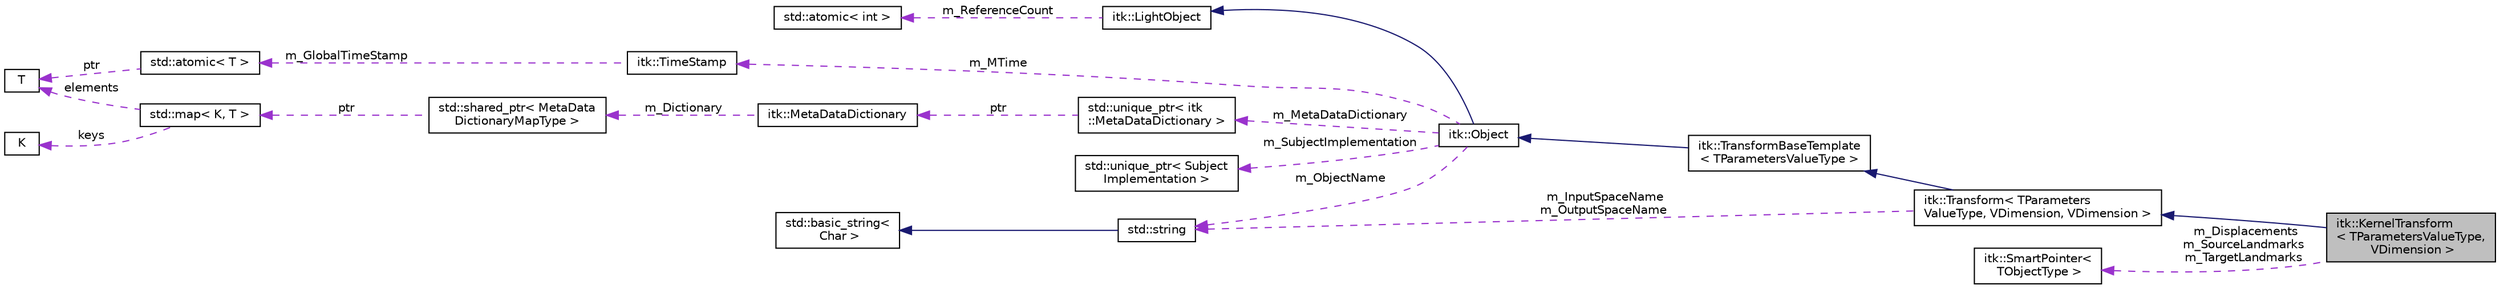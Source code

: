 digraph "itk::KernelTransform&lt; TParametersValueType, VDimension &gt;"
{
 // LATEX_PDF_SIZE
  edge [fontname="Helvetica",fontsize="10",labelfontname="Helvetica",labelfontsize="10"];
  node [fontname="Helvetica",fontsize="10",shape=record];
  rankdir="LR";
  Node1 [label="itk::KernelTransform\l\< TParametersValueType,\l VDimension \>",height=0.2,width=0.4,color="black", fillcolor="grey75", style="filled", fontcolor="black",tooltip=" "];
  Node2 -> Node1 [dir="back",color="midnightblue",fontsize="10",style="solid",fontname="Helvetica"];
  Node2 [label="itk::Transform\< TParameters\lValueType, VDimension, VDimension \>",height=0.2,width=0.4,color="black", fillcolor="white", style="filled",URL="$classitk_1_1Transform.html",tooltip=" "];
  Node3 -> Node2 [dir="back",color="midnightblue",fontsize="10",style="solid",fontname="Helvetica"];
  Node3 [label="itk::TransformBaseTemplate\l\< TParametersValueType \>",height=0.2,width=0.4,color="black", fillcolor="white", style="filled",URL="$classitk_1_1TransformBaseTemplate.html",tooltip=" "];
  Node4 -> Node3 [dir="back",color="midnightblue",fontsize="10",style="solid",fontname="Helvetica"];
  Node4 [label="itk::Object",height=0.2,width=0.4,color="black", fillcolor="white", style="filled",URL="$classitk_1_1Object.html",tooltip="Base class for most ITK classes."];
  Node5 -> Node4 [dir="back",color="midnightblue",fontsize="10",style="solid",fontname="Helvetica"];
  Node5 [label="itk::LightObject",height=0.2,width=0.4,color="black", fillcolor="white", style="filled",URL="$classitk_1_1LightObject.html",tooltip="Light weight base class for most itk classes."];
  Node6 -> Node5 [dir="back",color="darkorchid3",fontsize="10",style="dashed",label=" m_ReferenceCount" ,fontname="Helvetica"];
  Node6 [label="std::atomic\< int \>",height=0.2,width=0.4,color="black", fillcolor="white", style="filled",tooltip=" "];
  Node7 -> Node4 [dir="back",color="darkorchid3",fontsize="10",style="dashed",label=" m_MTime" ,fontname="Helvetica"];
  Node7 [label="itk::TimeStamp",height=0.2,width=0.4,color="black", fillcolor="white", style="filled",URL="$classitk_1_1TimeStamp.html",tooltip="Generate a unique, increasing time value."];
  Node8 -> Node7 [dir="back",color="darkorchid3",fontsize="10",style="dashed",label=" m_GlobalTimeStamp" ,fontname="Helvetica"];
  Node8 [label="std::atomic\< T \>",height=0.2,width=0.4,color="black", fillcolor="white", style="filled",tooltip=" "];
  Node9 -> Node8 [dir="back",color="darkorchid3",fontsize="10",style="dashed",label=" ptr" ,fontname="Helvetica"];
  Node9 [label="T",height=0.2,width=0.4,color="black", fillcolor="white", style="filled",tooltip=" "];
  Node10 -> Node4 [dir="back",color="darkorchid3",fontsize="10",style="dashed",label=" m_SubjectImplementation" ,fontname="Helvetica"];
  Node10 [label="std::unique_ptr\< Subject\lImplementation \>",height=0.2,width=0.4,color="black", fillcolor="white", style="filled",tooltip=" "];
  Node11 -> Node4 [dir="back",color="darkorchid3",fontsize="10",style="dashed",label=" m_MetaDataDictionary" ,fontname="Helvetica"];
  Node11 [label="std::unique_ptr\< itk\l::MetaDataDictionary \>",height=0.2,width=0.4,color="black", fillcolor="white", style="filled",tooltip=" "];
  Node12 -> Node11 [dir="back",color="darkorchid3",fontsize="10",style="dashed",label=" ptr" ,fontname="Helvetica"];
  Node12 [label="itk::MetaDataDictionary",height=0.2,width=0.4,color="black", fillcolor="white", style="filled",URL="$classitk_1_1MetaDataDictionary.html",tooltip="Provides a mechanism for storing a collection of arbitrary data types."];
  Node13 -> Node12 [dir="back",color="darkorchid3",fontsize="10",style="dashed",label=" m_Dictionary" ,fontname="Helvetica"];
  Node13 [label="std::shared_ptr\< MetaData\lDictionaryMapType \>",height=0.2,width=0.4,color="black", fillcolor="white", style="filled",tooltip=" "];
  Node14 -> Node13 [dir="back",color="darkorchid3",fontsize="10",style="dashed",label=" ptr" ,fontname="Helvetica"];
  Node14 [label="std::map\< K, T \>",height=0.2,width=0.4,color="black", fillcolor="white", style="filled",tooltip=" "];
  Node15 -> Node14 [dir="back",color="darkorchid3",fontsize="10",style="dashed",label=" keys" ,fontname="Helvetica"];
  Node15 [label="K",height=0.2,width=0.4,color="black", fillcolor="white", style="filled",tooltip=" "];
  Node9 -> Node14 [dir="back",color="darkorchid3",fontsize="10",style="dashed",label=" elements" ,fontname="Helvetica"];
  Node16 -> Node4 [dir="back",color="darkorchid3",fontsize="10",style="dashed",label=" m_ObjectName" ,fontname="Helvetica"];
  Node16 [label="std::string",height=0.2,width=0.4,color="black", fillcolor="white", style="filled",tooltip=" "];
  Node17 -> Node16 [dir="back",color="midnightblue",fontsize="10",style="solid",fontname="Helvetica"];
  Node17 [label="std::basic_string\<\l Char \>",height=0.2,width=0.4,color="black", fillcolor="white", style="filled",tooltip=" "];
  Node16 -> Node2 [dir="back",color="darkorchid3",fontsize="10",style="dashed",label=" m_InputSpaceName\nm_OutputSpaceName" ,fontname="Helvetica"];
  Node18 -> Node1 [dir="back",color="darkorchid3",fontsize="10",style="dashed",label=" m_Displacements\nm_SourceLandmarks\nm_TargetLandmarks" ,fontname="Helvetica"];
  Node18 [label="itk::SmartPointer\<\l TObjectType \>",height=0.2,width=0.4,color="black", fillcolor="white", style="filled",URL="$classitk_1_1SmartPointer.html",tooltip="Implements transparent reference counting."];
}
